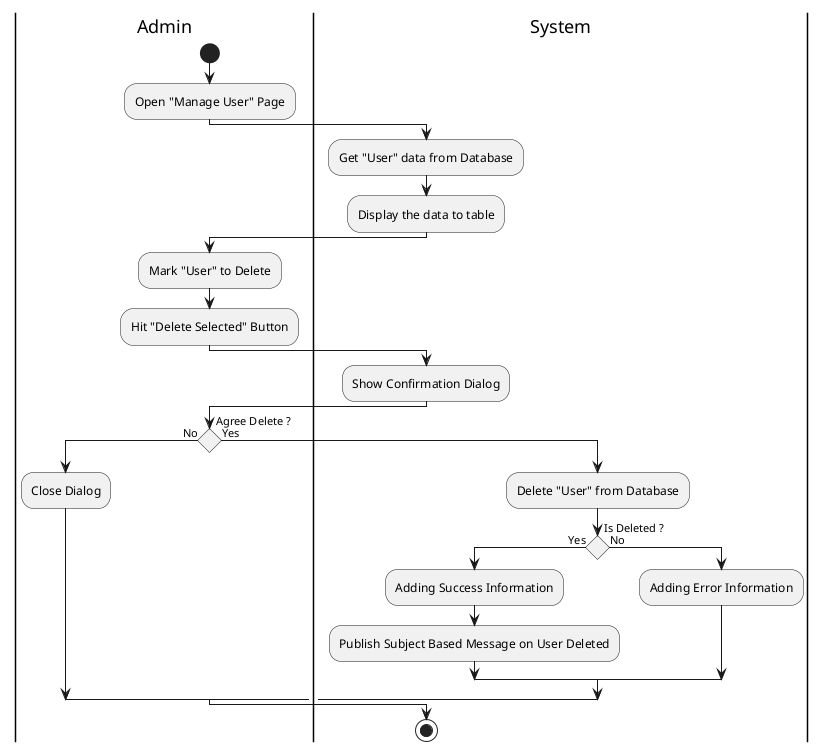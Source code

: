 @startuml DeleteUser

skinparam ConditionEndStyle hline
skinparam conditionStyle diamond
skinparam Monochrome true
skinparam Shadowing false

|Admin|
start
:Open "Manage User" Page;

|System|
:Get "User" data from Database;
:Display the data to table;

|Admin|
:Mark "User" to Delete;
:Hit "Delete Selected" Button;

|System|
:Show Confirmation Dialog;

|Admin|
if (Agree Delete ?) then (No)
    :Close Dialog;
else (Yes)
    |System|
    :Delete "User" from Database;
    if (Is Deleted ?) then (Yes)
        :Adding Success Information;
        :Publish Subject Based Message on User Deleted;
    else (No)
        :Adding Error Information;
    endif
endif
stop

@enduml